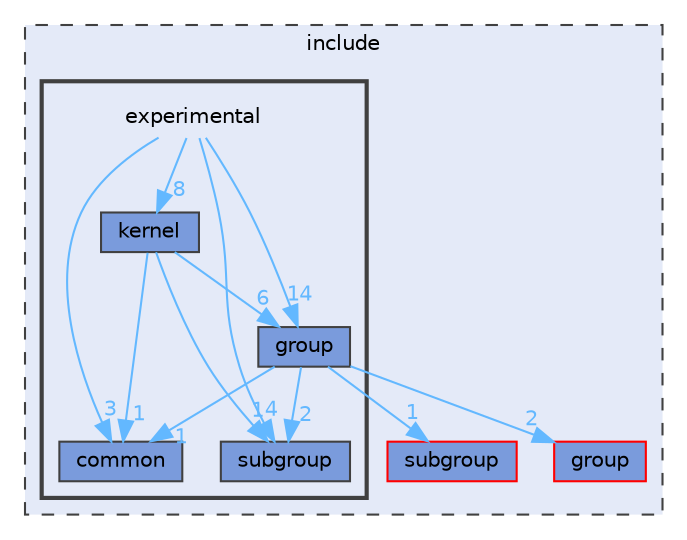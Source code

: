 digraph "include/experimental"
{
 // LATEX_PDF_SIZE
  bgcolor="transparent";
  edge [fontname=Helvetica,fontsize=10,labelfontname=Helvetica,labelfontsize=10];
  node [fontname=Helvetica,fontsize=10,shape=box,height=0.2,width=0.4];
  compound=true
  subgraph clusterdir_d44c64559bbebec7f509842c48db8b23 {
    graph [ bgcolor="#e4eaf8", pencolor="grey25", label="include", fontname=Helvetica,fontsize=10 style="filled,dashed", URL="dir_d44c64559bbebec7f509842c48db8b23.html",tooltip=""]
  dir_4491ffced1a1e2c00bbd5b97a6d251d5 [label="subgroup", fillcolor="#7a9bdc", color="red", style="filled", URL="dir_4491ffced1a1e2c00bbd5b97a6d251d5.html",tooltip=""];
  dir_a9a5b087e2fab9b66c5792b9867db3d8 [label="group", fillcolor="#7a9bdc", color="red", style="filled", URL="dir_a9a5b087e2fab9b66c5792b9867db3d8.html",tooltip=""];
  subgraph clusterdir_8966848d4591654ab1db845bb311f08b {
    graph [ bgcolor="#e4eaf8", pencolor="grey25", label="", fontname=Helvetica,fontsize=10 style="filled,bold", URL="dir_8966848d4591654ab1db845bb311f08b.html",tooltip=""]
    dir_8966848d4591654ab1db845bb311f08b [shape=plaintext, label="experimental"];
  dir_4d3106a75df04f1e8e08f7fdd7e68f7e [label="common", fillcolor="#7a9bdc", color="grey25", style="filled", URL="dir_4d3106a75df04f1e8e08f7fdd7e68f7e.html",tooltip=""];
  dir_6cebb349e4d63b3d4aebac2b846d4ac3 [label="group", fillcolor="#7a9bdc", color="grey25", style="filled", URL="dir_6cebb349e4d63b3d4aebac2b846d4ac3.html",tooltip=""];
  dir_da6d88b16527b966b2bed57376e43e91 [label="kernel", fillcolor="#7a9bdc", color="grey25", style="filled", URL="dir_da6d88b16527b966b2bed57376e43e91.html",tooltip=""];
  dir_7158ba01021871150c6825fce9de9714 [label="subgroup", fillcolor="#7a9bdc", color="grey25", style="filled", URL="dir_7158ba01021871150c6825fce9de9714.html",tooltip=""];
  }
  }
  dir_8966848d4591654ab1db845bb311f08b->dir_4d3106a75df04f1e8e08f7fdd7e68f7e [headlabel="3", labeldistance=1.5 headhref="dir_000017_000012.html" color="steelblue1" fontcolor="steelblue1"];
  dir_8966848d4591654ab1db845bb311f08b->dir_6cebb349e4d63b3d4aebac2b846d4ac3 [headlabel="14", labeldistance=1.5 headhref="dir_000017_000023.html" color="steelblue1" fontcolor="steelblue1"];
  dir_8966848d4591654ab1db845bb311f08b->dir_7158ba01021871150c6825fce9de9714 [headlabel="4", labeldistance=1.5 headhref="dir_000017_000040.html" color="steelblue1" fontcolor="steelblue1"];
  dir_8966848d4591654ab1db845bb311f08b->dir_da6d88b16527b966b2bed57376e43e91 [headlabel="8", labeldistance=1.5 headhref="dir_000017_000033.html" color="steelblue1" fontcolor="steelblue1"];
  dir_6cebb349e4d63b3d4aebac2b846d4ac3->dir_4491ffced1a1e2c00bbd5b97a6d251d5 [headlabel="1", labeldistance=1.5 headhref="dir_000023_000041.html" color="steelblue1" fontcolor="steelblue1"];
  dir_6cebb349e4d63b3d4aebac2b846d4ac3->dir_4d3106a75df04f1e8e08f7fdd7e68f7e [headlabel="1", labeldistance=1.5 headhref="dir_000023_000012.html" color="steelblue1" fontcolor="steelblue1"];
  dir_6cebb349e4d63b3d4aebac2b846d4ac3->dir_7158ba01021871150c6825fce9de9714 [headlabel="2", labeldistance=1.5 headhref="dir_000023_000040.html" color="steelblue1" fontcolor="steelblue1"];
  dir_6cebb349e4d63b3d4aebac2b846d4ac3->dir_a9a5b087e2fab9b66c5792b9867db3d8 [headlabel="2", labeldistance=1.5 headhref="dir_000023_000024.html" color="steelblue1" fontcolor="steelblue1"];
  dir_da6d88b16527b966b2bed57376e43e91->dir_4d3106a75df04f1e8e08f7fdd7e68f7e [headlabel="1", labeldistance=1.5 headhref="dir_000033_000012.html" color="steelblue1" fontcolor="steelblue1"];
  dir_da6d88b16527b966b2bed57376e43e91->dir_6cebb349e4d63b3d4aebac2b846d4ac3 [headlabel="6", labeldistance=1.5 headhref="dir_000033_000023.html" color="steelblue1" fontcolor="steelblue1"];
  dir_da6d88b16527b966b2bed57376e43e91->dir_7158ba01021871150c6825fce9de9714 [headlabel="1", labeldistance=1.5 headhref="dir_000033_000040.html" color="steelblue1" fontcolor="steelblue1"];
}
